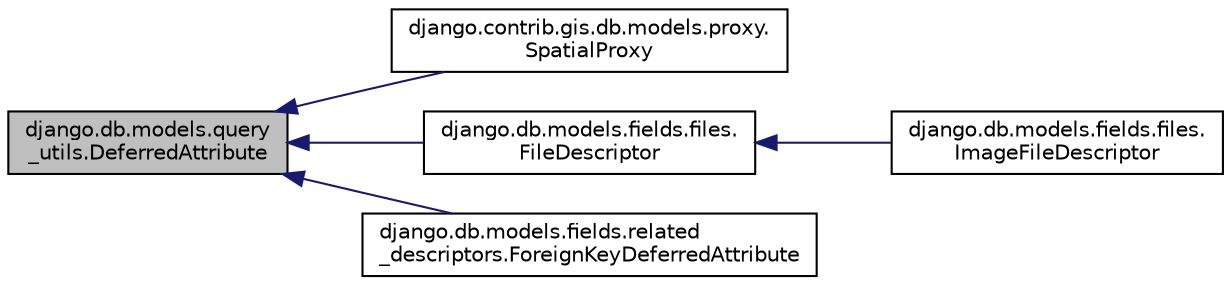 digraph "django.db.models.query_utils.DeferredAttribute"
{
 // LATEX_PDF_SIZE
  edge [fontname="Helvetica",fontsize="10",labelfontname="Helvetica",labelfontsize="10"];
  node [fontname="Helvetica",fontsize="10",shape=record];
  rankdir="LR";
  Node1 [label="django.db.models.query\l_utils.DeferredAttribute",height=0.2,width=0.4,color="black", fillcolor="grey75", style="filled", fontcolor="black",tooltip=" "];
  Node1 -> Node2 [dir="back",color="midnightblue",fontsize="10",style="solid",fontname="Helvetica"];
  Node2 [label="django.contrib.gis.db.models.proxy.\lSpatialProxy",height=0.2,width=0.4,color="black", fillcolor="white", style="filled",URL="$d1/de8/classdjango_1_1contrib_1_1gis_1_1db_1_1models_1_1proxy_1_1_spatial_proxy.html",tooltip=" "];
  Node1 -> Node3 [dir="back",color="midnightblue",fontsize="10",style="solid",fontname="Helvetica"];
  Node3 [label="django.db.models.fields.files.\lFileDescriptor",height=0.2,width=0.4,color="black", fillcolor="white", style="filled",URL="$dc/d17/classdjango_1_1db_1_1models_1_1fields_1_1files_1_1_file_descriptor.html",tooltip=" "];
  Node3 -> Node4 [dir="back",color="midnightblue",fontsize="10",style="solid",fontname="Helvetica"];
  Node4 [label="django.db.models.fields.files.\lImageFileDescriptor",height=0.2,width=0.4,color="black", fillcolor="white", style="filled",URL="$d7/dba/classdjango_1_1db_1_1models_1_1fields_1_1files_1_1_image_file_descriptor.html",tooltip=" "];
  Node1 -> Node5 [dir="back",color="midnightblue",fontsize="10",style="solid",fontname="Helvetica"];
  Node5 [label="django.db.models.fields.related\l_descriptors.ForeignKeyDeferredAttribute",height=0.2,width=0.4,color="black", fillcolor="white", style="filled",URL="$dd/d0f/classdjango_1_1db_1_1models_1_1fields_1_1related__descriptors_1_1_foreign_key_deferred_attribute.html",tooltip=" "];
}
